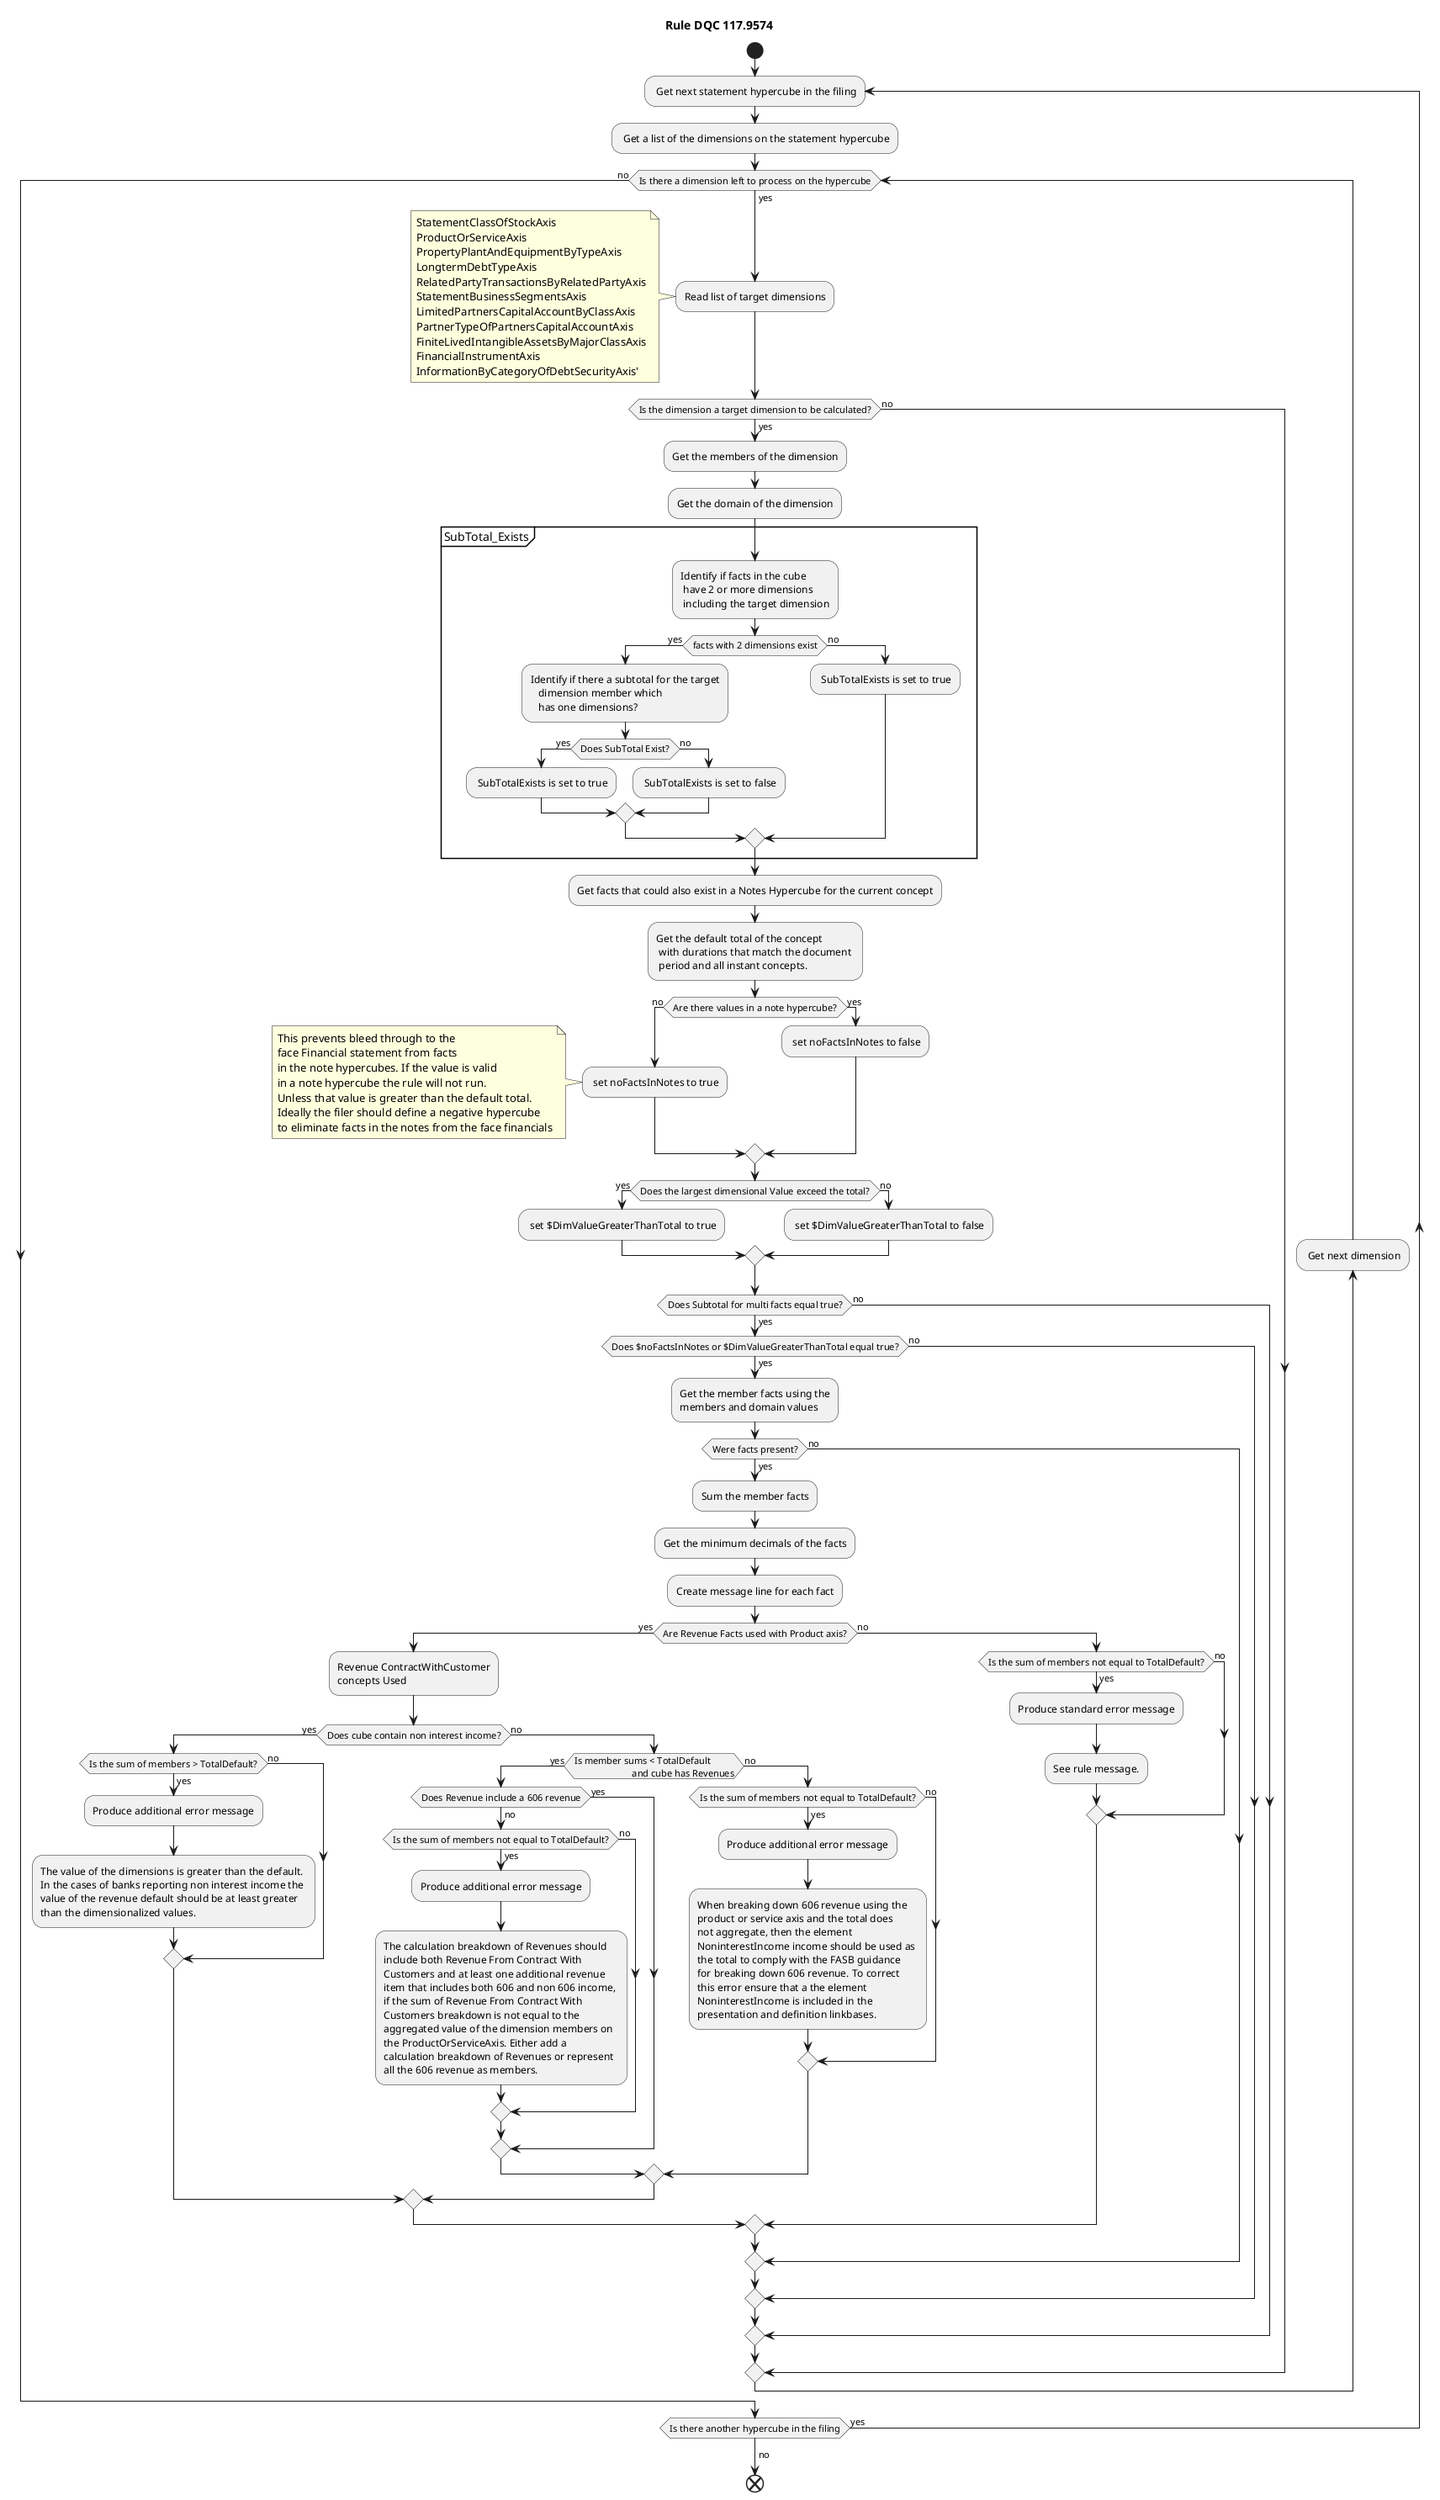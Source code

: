 @startuml rule_0117_9574
title "Rule DQC 117.9574"
!pragma useVerticalIf on
start

repeat : Get next statement hypercube in the filing;
 
 : Get a list of the dimensions on the statement hypercube;
while (Is there a dimension left to process on the hypercube) is (yes)

    :Read list of target dimensions;
    note left
    StatementClassOfStockAxis
    ProductOrServiceAxis
    PropertyPlantAndEquipmentByTypeAxis
    LongtermDebtTypeAxis
    RelatedPartyTransactionsByRelatedPartyAxis
    StatementBusinessSegmentsAxis
    LimitedPartnersCapitalAccountByClassAxis
    PartnerTypeOfPartnersCapitalAccountAxis
    FiniteLivedIntangibleAssetsByMajorClassAxis
    FinancialInstrumentAxis
    InformationByCategoryOfDebtSecurityAxis'
    end note
 if (Is the dimension a target dimension to be calculated?) then (yes)
 
     :Get the members of the dimension;
     :Get the domain of the dimension;
     group SubTotal_Exists
     :Identify if facts in the cube
      have 2 or more dimensions 
      including the target dimension;
      if (facts with 2 dimensions exist) then (yes)
       
     :Identify if there a subtotal for the target 
        dimension member which 
        has one dimensions?;
            if (Does SubTotal Exist?) then (yes)
                : SubTotalExists is set to true;
            else (no)
                : SubTotalExists is set to false;
                endif
       else (no)
        : SubTotalExists is set to true;
    endif
    
    end group

    :Get facts that could also exist in a Notes Hypercube for the current concept;
    :Get the default total of the concept
     with durations that match the document 
     period and all instant concepts.;
    if (Are there values in a note hypercube?) then (no)
                : set noFactsInNotes to true;
                note left
    This prevents bleed through to the 
    face Financial statement from facts 
    in the note hypercubes. If the value is valid 
    in a note hypercube the rule will not run.
    Unless that value is greater than the default total.
    Ideally the filer should define a negative hypercube
    to eliminate facts in the notes from the face financials
    end note
            else (yes)
                : set noFactsInNotes to false;
                endif
     if (Does the largest dimensional Value exceed the total?) then (yes)
                : set $DimValueGreaterThanTotal to true;
            else (no)
                : set $DimValueGreaterThanTotal to false;
                endif


     if (Does Subtotal for multi facts equal true?) then (yes)
         if (Does $noFactsInNotes or $DimValueGreaterThanTotal equal true?) then (yes)
        
            :Get the member facts using the 
            members and domain values;
    
        
            if (Were facts present?) then (yes)
                :Sum the member facts;
                :Get the minimum decimals of the facts;
                :Create message line for each fact;
                
                if (Are Revenue Facts used with Product axis?) then (yes)
                :Revenue ContractWithCustomer 
                concepts Used;
                    if (Does cube contain non interest income?) then (yes)
                        if (Is the sum of members > TotalDefault?) then (yes)
                        :Produce additional error message;
                        :The value of the dimensions is greater than the default. 
                        In the cases of banks reporting non interest income the 
                        value of the revenue default should be at least greater 
                        than the dimensionalized values.;
                        else (no)
                            endif
                    else (no)
                        if (Is member sums < TotalDefault
                        and cube has Revenues) then (yes)
                            if (Does Revenue include a 606 revenue) then (no)
                                if (Is the sum of members not equal to TotalDefault?) then (yes)
                                :Produce additional error message;
                                :The calculation breakdown of Revenues should
                                include both Revenue From Contract With 
                                Customers and at least one additional revenue
                                item that includes both 606 and non 606 income, 
                                if the sum of Revenue From Contract With 
                                Customers breakdown is not equal to the 
                                aggregated value of the dimension members on 
                                the ProductOrServiceAxis. Either add a 
                                calculation breakdown of Revenues or represent 
                                all the 606 revenue as members.;
                                else (no)
                                    endif
                            else (yes)
                                
                                endif
                        else (no)
                                if (Is the sum of members not equal to TotalDefault?) then (yes)
                                        :Produce additional error message;
                                        :When breaking down 606 revenue using the 
                                        product or service axis and the total does
                                        not aggregate, then the element 
                                        NoninterestIncome income should be used as 
                                        the total to comply with the FASB guidance 
                                        for breaking down 606 revenue. To correct 
                                        this error ensure that a the element 
                                        NoninterestIncome is included in the 
                                        presentation and definition linkbases.;
                                else (no)
                                    endif
                            endif
                        endif
                else (no)
                    if (Is the sum of members not equal to TotalDefault?) then (yes)
                                        :Produce standard error message;
                                        :See rule message.;
                                else (no)
                                    endif
                    endif

             else (no)
            endif
        else (no)
            endif
        else (no)
            endif
     
 else (no)
    endif 
    backward: Get next dimension;
endwhile  (no)
    repeat while (Is there another hypercube in the filing) is (yes)
    ->no;
    
end

@enduml